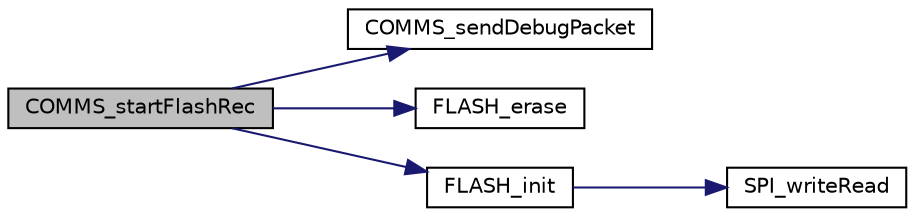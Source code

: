 digraph "COMMS_startFlashRec"
{
 // LATEX_PDF_SIZE
  edge [fontname="Helvetica",fontsize="10",labelfontname="Helvetica",labelfontsize="10"];
  node [fontname="Helvetica",fontsize="10",shape=record];
  rankdir="LR";
  Node1 [label="COMMS_startFlashRec",height=0.2,width=0.4,color="black", fillcolor="grey75", style="filled", fontcolor="black",tooltip=" "];
  Node1 -> Node2 [color="midnightblue",fontsize="10",style="solid",fontname="Helvetica"];
  Node2 [label="COMMS_sendDebugPacket",height=0.2,width=0.4,color="black", fillcolor="white", style="filled",URL="$comms_8c.html#aa032b51f936c8734b65d6448a56dd24f",tooltip=" "];
  Node1 -> Node3 [color="midnightblue",fontsize="10",style="solid",fontname="Helvetica"];
  Node3 [label="FLASH_erase",height=0.2,width=0.4,color="black", fillcolor="white", style="filled",URL="$flash_8c.html#af9cfc9e7bb2bac30c09b6cfdfd6546fa",tooltip=" "];
  Node1 -> Node4 [color="midnightblue",fontsize="10",style="solid",fontname="Helvetica"];
  Node4 [label="FLASH_init",height=0.2,width=0.4,color="black", fillcolor="white", style="filled",URL="$flash_8c.html#a66ab61193d7e18468f038e4f4f06050c",tooltip=" "];
  Node4 -> Node5 [color="midnightblue",fontsize="10",style="solid",fontname="Helvetica"];
  Node5 [label="SPI_writeRead",height=0.2,width=0.4,color="black", fillcolor="white", style="filled",URL="$spi_8c.html#ab2ced082837f5b2e10920fab90d3e025",tooltip=" "];
}
